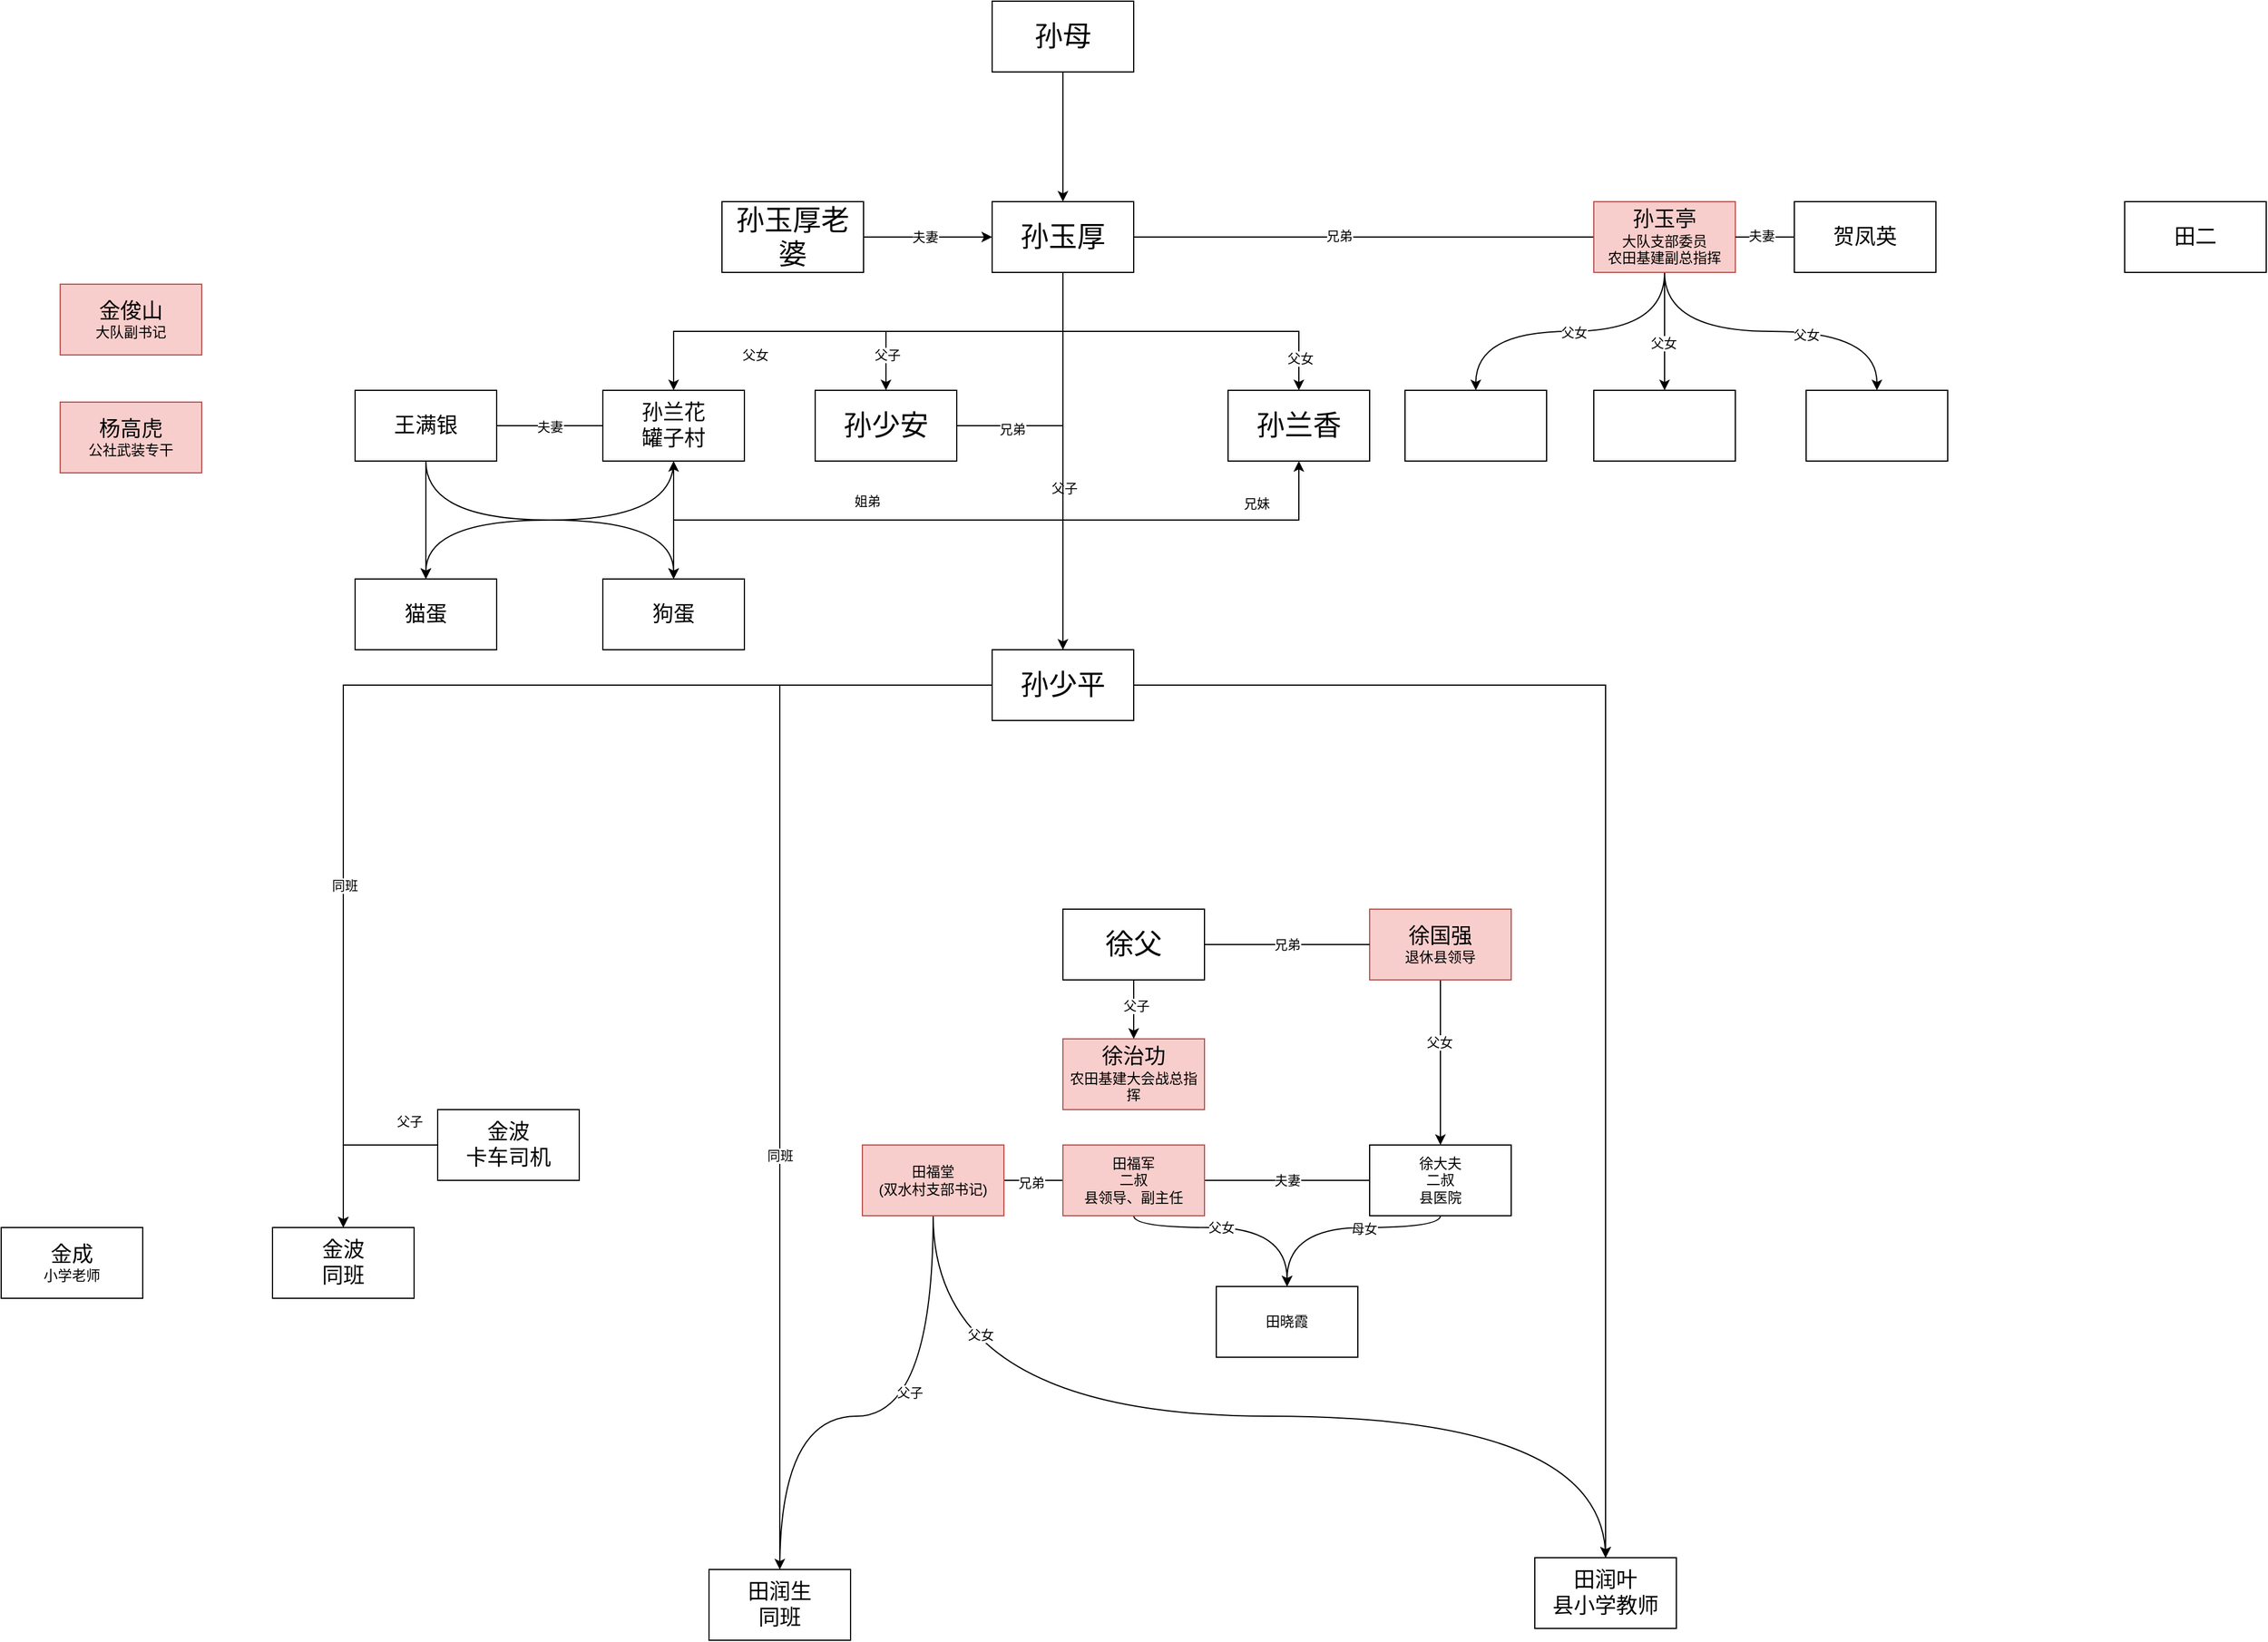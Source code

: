 <mxfile version="21.3.2" type="github">
  <diagram name="第 1 页" id="_wVKVh2Jysjls4kzyFas">
    <mxGraphModel dx="1865" dy="1202" grid="1" gridSize="10" guides="1" tooltips="1" connect="1" arrows="1" fold="1" page="1" pageScale="1" pageWidth="3300" pageHeight="4681" math="0" shadow="0">
      <root>
        <mxCell id="0" />
        <mxCell id="1" parent="0" />
        <mxCell id="Snn5ZzjotbLWIZ3ZBTEd-4" value="" style="edgeStyle=orthogonalEdgeStyle;rounded=0;orthogonalLoop=1;jettySize=auto;html=1;" edge="1" parent="1" source="dh_qy-4-Et_KlTZyHgmO-1" target="Snn5ZzjotbLWIZ3ZBTEd-3">
          <mxGeometry relative="1" as="geometry" />
        </mxCell>
        <mxCell id="Snn5ZzjotbLWIZ3ZBTEd-8" value="" style="edgeStyle=orthogonalEdgeStyle;rounded=0;orthogonalLoop=1;jettySize=auto;html=1;" edge="1" parent="1" source="dh_qy-4-Et_KlTZyHgmO-1" target="Snn5ZzjotbLWIZ3ZBTEd-3">
          <mxGeometry relative="1" as="geometry" />
        </mxCell>
        <mxCell id="Snn5ZzjotbLWIZ3ZBTEd-9" value="" style="edgeStyle=orthogonalEdgeStyle;rounded=0;orthogonalLoop=1;jettySize=auto;html=1;" edge="1" parent="1" source="dh_qy-4-Et_KlTZyHgmO-1" target="Snn5ZzjotbLWIZ3ZBTEd-3">
          <mxGeometry relative="1" as="geometry" />
        </mxCell>
        <mxCell id="Snn5ZzjotbLWIZ3ZBTEd-11" style="edgeStyle=orthogonalEdgeStyle;rounded=0;orthogonalLoop=1;jettySize=auto;html=1;" edge="1" parent="1" source="dh_qy-4-Et_KlTZyHgmO-1" target="Snn5ZzjotbLWIZ3ZBTEd-10">
          <mxGeometry relative="1" as="geometry" />
        </mxCell>
        <mxCell id="Snn5ZzjotbLWIZ3ZBTEd-42" value="同班" style="edgeLabel;html=1;align=center;verticalAlign=middle;resizable=0;points=[];" vertex="1" connectable="0" parent="Snn5ZzjotbLWIZ3ZBTEd-11">
          <mxGeometry x="0.245" relative="1" as="geometry">
            <mxPoint as="offset" />
          </mxGeometry>
        </mxCell>
        <mxCell id="Snn5ZzjotbLWIZ3ZBTEd-40" style="edgeStyle=orthogonalEdgeStyle;rounded=0;orthogonalLoop=1;jettySize=auto;html=1;entryX=0.5;entryY=0;entryDx=0;entryDy=0;" edge="1" parent="1" source="dh_qy-4-Et_KlTZyHgmO-1" target="Snn5ZzjotbLWIZ3ZBTEd-39">
          <mxGeometry relative="1" as="geometry" />
        </mxCell>
        <mxCell id="Snn5ZzjotbLWIZ3ZBTEd-41" value="同班" style="edgeLabel;html=1;align=center;verticalAlign=middle;resizable=0;points=[];" vertex="1" connectable="0" parent="Snn5ZzjotbLWIZ3ZBTEd-40">
          <mxGeometry x="0.425" y="1" relative="1" as="geometry">
            <mxPoint as="offset" />
          </mxGeometry>
        </mxCell>
        <mxCell id="Snn5ZzjotbLWIZ3ZBTEd-70" style="edgeStyle=orthogonalEdgeStyle;rounded=0;orthogonalLoop=1;jettySize=auto;html=1;" edge="1" parent="1" source="dh_qy-4-Et_KlTZyHgmO-1" target="Snn5ZzjotbLWIZ3ZBTEd-67">
          <mxGeometry relative="1" as="geometry">
            <Array as="points">
              <mxPoint x="1890" y="690" />
              <mxPoint x="2090" y="690" />
            </Array>
          </mxGeometry>
        </mxCell>
        <mxCell id="Snn5ZzjotbLWIZ3ZBTEd-71" value="兄妹" style="edgeLabel;html=1;align=center;verticalAlign=middle;resizable=0;points=[];" vertex="1" connectable="0" parent="Snn5ZzjotbLWIZ3ZBTEd-70">
          <mxGeometry x="0.522" y="14" relative="1" as="geometry">
            <mxPoint as="offset" />
          </mxGeometry>
        </mxCell>
        <mxCell id="Snn5ZzjotbLWIZ3ZBTEd-78" style="edgeStyle=orthogonalEdgeStyle;rounded=0;orthogonalLoop=1;jettySize=auto;html=1;entryX=0.5;entryY=1;entryDx=0;entryDy=0;" edge="1" parent="1" source="dh_qy-4-Et_KlTZyHgmO-1" target="Snn5ZzjotbLWIZ3ZBTEd-47">
          <mxGeometry relative="1" as="geometry">
            <Array as="points">
              <mxPoint x="1890" y="690" />
              <mxPoint x="1560" y="690" />
            </Array>
          </mxGeometry>
        </mxCell>
        <mxCell id="Snn5ZzjotbLWIZ3ZBTEd-79" value="姐弟" style="edgeLabel;html=1;align=center;verticalAlign=middle;resizable=0;points=[];" vertex="1" connectable="0" parent="Snn5ZzjotbLWIZ3ZBTEd-78">
          <mxGeometry x="0.717" y="-16" relative="1" as="geometry">
            <mxPoint x="144" as="offset" />
          </mxGeometry>
        </mxCell>
        <mxCell id="dh_qy-4-Et_KlTZyHgmO-1" value="&lt;font style=&quot;font-size: 24px;&quot;&gt;孙少平&lt;/font&gt;" style="rounded=0;whiteSpace=wrap;html=1;" parent="1" vertex="1">
          <mxGeometry x="1830" y="800" width="120" height="60" as="geometry" />
        </mxCell>
        <mxCell id="Snn5ZzjotbLWIZ3ZBTEd-3" value="&lt;font style=&quot;font-size: 18px;&quot;&gt;田润叶&lt;br&gt;县小学教师&lt;br&gt;&lt;/font&gt;" style="whiteSpace=wrap;html=1;rounded=0;" vertex="1" parent="1">
          <mxGeometry x="2290" y="1570" width="120" height="60" as="geometry" />
        </mxCell>
        <mxCell id="Snn5ZzjotbLWIZ3ZBTEd-10" value="&lt;font style=&quot;font-size: 18px;&quot;&gt;田润生&lt;br&gt;同班&lt;br&gt;&lt;/font&gt;" style="whiteSpace=wrap;html=1;rounded=0;" vertex="1" parent="1">
          <mxGeometry x="1590" y="1580" width="120" height="60" as="geometry" />
        </mxCell>
        <mxCell id="Snn5ZzjotbLWIZ3ZBTEd-14" style="edgeStyle=orthogonalEdgeStyle;rounded=0;orthogonalLoop=1;jettySize=auto;html=1;endArrow=none;endFill=0;curved=1;" edge="1" parent="1" source="Snn5ZzjotbLWIZ3ZBTEd-12" target="Snn5ZzjotbLWIZ3ZBTEd-10">
          <mxGeometry relative="1" as="geometry">
            <Array as="points">
              <mxPoint x="1780" y="1450" />
            </Array>
          </mxGeometry>
        </mxCell>
        <mxCell id="Snn5ZzjotbLWIZ3ZBTEd-46" value="父子" style="edgeLabel;html=1;align=center;verticalAlign=middle;resizable=0;points=[];" vertex="1" connectable="0" parent="Snn5ZzjotbLWIZ3ZBTEd-14">
          <mxGeometry x="-0.302" y="-20" relative="1" as="geometry">
            <mxPoint as="offset" />
          </mxGeometry>
        </mxCell>
        <mxCell id="Snn5ZzjotbLWIZ3ZBTEd-15" style="edgeStyle=orthogonalEdgeStyle;rounded=0;orthogonalLoop=1;jettySize=auto;html=1;entryX=0.5;entryY=0;entryDx=0;entryDy=0;endArrow=none;endFill=0;curved=1;" edge="1" parent="1" source="Snn5ZzjotbLWIZ3ZBTEd-12" target="Snn5ZzjotbLWIZ3ZBTEd-3">
          <mxGeometry relative="1" as="geometry">
            <Array as="points">
              <mxPoint x="1780" y="1450" />
              <mxPoint x="2350" y="1450" />
            </Array>
          </mxGeometry>
        </mxCell>
        <mxCell id="Snn5ZzjotbLWIZ3ZBTEd-32" value="父女" style="edgeLabel;html=1;align=center;verticalAlign=middle;resizable=0;points=[];" vertex="1" connectable="0" parent="Snn5ZzjotbLWIZ3ZBTEd-15">
          <mxGeometry x="-0.766" y="40" relative="1" as="geometry">
            <mxPoint as="offset" />
          </mxGeometry>
        </mxCell>
        <mxCell id="Snn5ZzjotbLWIZ3ZBTEd-24" style="edgeStyle=orthogonalEdgeStyle;curved=1;rounded=0;orthogonalLoop=1;jettySize=auto;html=1;endArrow=none;endFill=0;" edge="1" parent="1" source="Snn5ZzjotbLWIZ3ZBTEd-12" target="Snn5ZzjotbLWIZ3ZBTEd-17">
          <mxGeometry relative="1" as="geometry" />
        </mxCell>
        <mxCell id="Snn5ZzjotbLWIZ3ZBTEd-25" value="兄弟" style="edgeLabel;html=1;align=center;verticalAlign=middle;resizable=0;points=[];" vertex="1" connectable="0" parent="Snn5ZzjotbLWIZ3ZBTEd-24">
          <mxGeometry x="-0.085" y="-2" relative="1" as="geometry">
            <mxPoint as="offset" />
          </mxGeometry>
        </mxCell>
        <mxCell id="Snn5ZzjotbLWIZ3ZBTEd-12" value="田福堂&lt;br&gt;(双水村支部书记)" style="whiteSpace=wrap;html=1;rounded=0;fillColor=#f8cecc;strokeColor=#b85450;" vertex="1" parent="1">
          <mxGeometry x="1720" y="1220" width="120" height="60" as="geometry" />
        </mxCell>
        <mxCell id="Snn5ZzjotbLWIZ3ZBTEd-21" value="夫妻" style="edgeStyle=orthogonalEdgeStyle;curved=1;rounded=0;orthogonalLoop=1;jettySize=auto;html=1;endArrow=none;endFill=0;" edge="1" parent="1" source="Snn5ZzjotbLWIZ3ZBTEd-17" target="Snn5ZzjotbLWIZ3ZBTEd-20">
          <mxGeometry relative="1" as="geometry" />
        </mxCell>
        <mxCell id="Snn5ZzjotbLWIZ3ZBTEd-27" style="edgeStyle=orthogonalEdgeStyle;curved=1;rounded=0;orthogonalLoop=1;jettySize=auto;html=1;" edge="1" parent="1" source="Snn5ZzjotbLWIZ3ZBTEd-17" target="Snn5ZzjotbLWIZ3ZBTEd-26">
          <mxGeometry relative="1" as="geometry">
            <Array as="points">
              <mxPoint x="1950" y="1290" />
              <mxPoint x="2080" y="1290" />
            </Array>
          </mxGeometry>
        </mxCell>
        <mxCell id="Snn5ZzjotbLWIZ3ZBTEd-29" value="父女" style="edgeLabel;html=1;align=center;verticalAlign=middle;resizable=0;points=[];" vertex="1" connectable="0" parent="Snn5ZzjotbLWIZ3ZBTEd-27">
          <mxGeometry x="-0.121" relative="1" as="geometry">
            <mxPoint as="offset" />
          </mxGeometry>
        </mxCell>
        <mxCell id="Snn5ZzjotbLWIZ3ZBTEd-17" value="田福军&lt;br&gt;二叔&lt;br&gt;县领导、副主任" style="whiteSpace=wrap;html=1;rounded=0;fillColor=#f8cecc;strokeColor=#b85450;" vertex="1" parent="1">
          <mxGeometry x="1890" y="1220" width="120" height="60" as="geometry" />
        </mxCell>
        <mxCell id="Snn5ZzjotbLWIZ3ZBTEd-28" style="edgeStyle=orthogonalEdgeStyle;curved=1;rounded=0;orthogonalLoop=1;jettySize=auto;html=1;" edge="1" parent="1" source="Snn5ZzjotbLWIZ3ZBTEd-20" target="Snn5ZzjotbLWIZ3ZBTEd-26">
          <mxGeometry relative="1" as="geometry">
            <Array as="points">
              <mxPoint x="2210" y="1290" />
              <mxPoint x="2080" y="1290" />
            </Array>
          </mxGeometry>
        </mxCell>
        <mxCell id="Snn5ZzjotbLWIZ3ZBTEd-30" value="母女" style="edgeLabel;html=1;align=center;verticalAlign=middle;resizable=0;points=[];" vertex="1" connectable="0" parent="Snn5ZzjotbLWIZ3ZBTEd-28">
          <mxGeometry x="-0.211" y="1" relative="1" as="geometry">
            <mxPoint as="offset" />
          </mxGeometry>
        </mxCell>
        <mxCell id="Snn5ZzjotbLWIZ3ZBTEd-20" value="徐大夫&lt;br&gt;二叔&lt;br&gt;县医院" style="whiteSpace=wrap;html=1;rounded=0;" vertex="1" parent="1">
          <mxGeometry x="2150" y="1220" width="120" height="60" as="geometry" />
        </mxCell>
        <mxCell id="Snn5ZzjotbLWIZ3ZBTEd-26" value="&lt;font style=&quot;&quot;&gt;田晓霞&lt;br&gt;&lt;/font&gt;" style="whiteSpace=wrap;html=1;rounded=0;" vertex="1" parent="1">
          <mxGeometry x="2020" y="1340" width="120" height="60" as="geometry" />
        </mxCell>
        <mxCell id="Snn5ZzjotbLWIZ3ZBTEd-37" style="edgeStyle=orthogonalEdgeStyle;curved=1;rounded=0;orthogonalLoop=1;jettySize=auto;html=1;endArrow=none;endFill=0;entryX=0.5;entryY=0;entryDx=0;entryDy=0;" edge="1" parent="1" source="Snn5ZzjotbLWIZ3ZBTEd-36" target="dh_qy-4-Et_KlTZyHgmO-1">
          <mxGeometry relative="1" as="geometry">
            <mxPoint x="1890" y="650" as="targetPoint" />
          </mxGeometry>
        </mxCell>
        <mxCell id="Snn5ZzjotbLWIZ3ZBTEd-38" value="父子" style="edgeLabel;html=1;align=center;verticalAlign=middle;resizable=0;points=[];" vertex="1" connectable="0" parent="Snn5ZzjotbLWIZ3ZBTEd-37">
          <mxGeometry x="0.143" y="1" relative="1" as="geometry">
            <mxPoint as="offset" />
          </mxGeometry>
        </mxCell>
        <mxCell id="Snn5ZzjotbLWIZ3ZBTEd-51" style="edgeStyle=orthogonalEdgeStyle;rounded=0;orthogonalLoop=1;jettySize=auto;html=1;entryX=0.5;entryY=0;entryDx=0;entryDy=0;exitX=0.5;exitY=1;exitDx=0;exitDy=0;" edge="1" parent="1" source="Snn5ZzjotbLWIZ3ZBTEd-36" target="Snn5ZzjotbLWIZ3ZBTEd-47">
          <mxGeometry relative="1" as="geometry" />
        </mxCell>
        <mxCell id="Snn5ZzjotbLWIZ3ZBTEd-52" value="父女" style="edgeLabel;html=1;align=center;verticalAlign=middle;resizable=0;points=[];" vertex="1" connectable="0" parent="Snn5ZzjotbLWIZ3ZBTEd-51">
          <mxGeometry x="0.02" y="-1" relative="1" as="geometry">
            <mxPoint x="-92" y="21" as="offset" />
          </mxGeometry>
        </mxCell>
        <mxCell id="Snn5ZzjotbLWIZ3ZBTEd-76" style="edgeStyle=orthogonalEdgeStyle;rounded=0;orthogonalLoop=1;jettySize=auto;html=1;exitX=0.5;exitY=1;exitDx=0;exitDy=0;" edge="1" parent="1" source="Snn5ZzjotbLWIZ3ZBTEd-36" target="Snn5ZzjotbLWIZ3ZBTEd-67">
          <mxGeometry relative="1" as="geometry" />
        </mxCell>
        <mxCell id="Snn5ZzjotbLWIZ3ZBTEd-77" value="父女" style="edgeLabel;html=1;align=center;verticalAlign=middle;resizable=0;points=[];" vertex="1" connectable="0" parent="Snn5ZzjotbLWIZ3ZBTEd-76">
          <mxGeometry x="0.815" y="1" relative="1" as="geometry">
            <mxPoint as="offset" />
          </mxGeometry>
        </mxCell>
        <mxCell id="Snn5ZzjotbLWIZ3ZBTEd-83" style="edgeStyle=orthogonalEdgeStyle;curved=1;rounded=0;orthogonalLoop=1;jettySize=auto;html=1;endArrow=none;endFill=0;" edge="1" parent="1" source="Snn5ZzjotbLWIZ3ZBTEd-36" target="Snn5ZzjotbLWIZ3ZBTEd-82">
          <mxGeometry relative="1" as="geometry" />
        </mxCell>
        <mxCell id="Snn5ZzjotbLWIZ3ZBTEd-84" value="兄弟" style="edgeLabel;html=1;align=center;verticalAlign=middle;resizable=0;points=[];" vertex="1" connectable="0" parent="Snn5ZzjotbLWIZ3ZBTEd-83">
          <mxGeometry x="-0.102" y="1" relative="1" as="geometry">
            <mxPoint x="-1" as="offset" />
          </mxGeometry>
        </mxCell>
        <mxCell id="Snn5ZzjotbLWIZ3ZBTEd-87" style="edgeStyle=orthogonalEdgeStyle;rounded=0;orthogonalLoop=1;jettySize=auto;html=1;exitX=0.5;exitY=1;exitDx=0;exitDy=0;" edge="1" parent="1" source="Snn5ZzjotbLWIZ3ZBTEd-36" target="Snn5ZzjotbLWIZ3ZBTEd-85">
          <mxGeometry relative="1" as="geometry" />
        </mxCell>
        <mxCell id="Snn5ZzjotbLWIZ3ZBTEd-88" value="父子" style="edgeLabel;html=1;align=center;verticalAlign=middle;resizable=0;points=[];" vertex="1" connectable="0" parent="Snn5ZzjotbLWIZ3ZBTEd-87">
          <mxGeometry x="0.043" y="14" relative="1" as="geometry">
            <mxPoint x="-69" y="6" as="offset" />
          </mxGeometry>
        </mxCell>
        <mxCell id="Snn5ZzjotbLWIZ3ZBTEd-36" value="&lt;font style=&quot;font-size: 24px;&quot;&gt;孙玉厚&lt;/font&gt;" style="rounded=0;whiteSpace=wrap;html=1;" vertex="1" parent="1">
          <mxGeometry x="1830" y="420" width="120" height="60" as="geometry" />
        </mxCell>
        <mxCell id="Snn5ZzjotbLWIZ3ZBTEd-39" value="&lt;font style=&quot;&quot;&gt;&lt;font style=&quot;font-size: 18px;&quot;&gt;金波&lt;/font&gt;&lt;br&gt;&lt;span style=&quot;font-size: 18px;&quot;&gt;同班&lt;/span&gt;&lt;br&gt;&lt;/font&gt;" style="whiteSpace=wrap;html=1;rounded=0;" vertex="1" parent="1">
          <mxGeometry x="1220" y="1290" width="120" height="60" as="geometry" />
        </mxCell>
        <mxCell id="Snn5ZzjotbLWIZ3ZBTEd-44" style="edgeStyle=orthogonalEdgeStyle;rounded=0;orthogonalLoop=1;jettySize=auto;html=1;" edge="1" parent="1" source="Snn5ZzjotbLWIZ3ZBTEd-43" target="Snn5ZzjotbLWIZ3ZBTEd-39">
          <mxGeometry relative="1" as="geometry" />
        </mxCell>
        <mxCell id="Snn5ZzjotbLWIZ3ZBTEd-45" value="父子" style="edgeLabel;html=1;align=center;verticalAlign=middle;resizable=0;points=[];" vertex="1" connectable="0" parent="Snn5ZzjotbLWIZ3ZBTEd-44">
          <mxGeometry x="0.017" y="-1" relative="1" as="geometry">
            <mxPoint x="52" y="-19" as="offset" />
          </mxGeometry>
        </mxCell>
        <mxCell id="Snn5ZzjotbLWIZ3ZBTEd-43" value="&lt;font style=&quot;&quot;&gt;&lt;font style=&quot;font-size: 18px;&quot;&gt;金波&lt;/font&gt;&lt;br&gt;&lt;span style=&quot;font-size: 18px;&quot;&gt;卡车司机&lt;/span&gt;&lt;br&gt;&lt;/font&gt;" style="whiteSpace=wrap;html=1;rounded=0;" vertex="1" parent="1">
          <mxGeometry x="1360" y="1190" width="120" height="60" as="geometry" />
        </mxCell>
        <mxCell id="Snn5ZzjotbLWIZ3ZBTEd-80" style="edgeStyle=orthogonalEdgeStyle;curved=1;rounded=0;orthogonalLoop=1;jettySize=auto;html=1;entryX=1;entryY=0.5;entryDx=0;entryDy=0;endArrow=none;endFill=0;" edge="1" parent="1" source="Snn5ZzjotbLWIZ3ZBTEd-47" target="Snn5ZzjotbLWIZ3ZBTEd-59">
          <mxGeometry relative="1" as="geometry" />
        </mxCell>
        <mxCell id="Snn5ZzjotbLWIZ3ZBTEd-81" value="夫妻" style="edgeLabel;html=1;align=center;verticalAlign=middle;resizable=0;points=[];" vertex="1" connectable="0" parent="Snn5ZzjotbLWIZ3ZBTEd-80">
          <mxGeometry x="0.003" y="1" relative="1" as="geometry">
            <mxPoint as="offset" />
          </mxGeometry>
        </mxCell>
        <mxCell id="Snn5ZzjotbLWIZ3ZBTEd-94" style="edgeStyle=orthogonalEdgeStyle;rounded=0;orthogonalLoop=1;jettySize=auto;html=1;entryX=0.5;entryY=0;entryDx=0;entryDy=0;curved=1;exitX=0.5;exitY=1;exitDx=0;exitDy=0;" edge="1" parent="1" source="Snn5ZzjotbLWIZ3ZBTEd-47" target="Snn5ZzjotbLWIZ3ZBTEd-91">
          <mxGeometry relative="1" as="geometry" />
        </mxCell>
        <mxCell id="Snn5ZzjotbLWIZ3ZBTEd-96" style="edgeStyle=orthogonalEdgeStyle;rounded=0;orthogonalLoop=1;jettySize=auto;html=1;" edge="1" parent="1" source="Snn5ZzjotbLWIZ3ZBTEd-47" target="Snn5ZzjotbLWIZ3ZBTEd-92">
          <mxGeometry relative="1" as="geometry">
            <Array as="points">
              <mxPoint x="1560" y="710" />
              <mxPoint x="1560" y="710" />
            </Array>
          </mxGeometry>
        </mxCell>
        <mxCell id="Snn5ZzjotbLWIZ3ZBTEd-47" value="&lt;font style=&quot;font-size: 18px;&quot;&gt;孙兰花&lt;br&gt;罐子村&lt;br&gt;&lt;/font&gt;" style="rounded=0;whiteSpace=wrap;html=1;" vertex="1" parent="1">
          <mxGeometry x="1500" y="580" width="120" height="60" as="geometry" />
        </mxCell>
        <mxCell id="Snn5ZzjotbLWIZ3ZBTEd-93" style="edgeStyle=orthogonalEdgeStyle;curved=1;rounded=0;orthogonalLoop=1;jettySize=auto;html=1;" edge="1" parent="1" source="Snn5ZzjotbLWIZ3ZBTEd-59" target="Snn5ZzjotbLWIZ3ZBTEd-91">
          <mxGeometry relative="1" as="geometry" />
        </mxCell>
        <mxCell id="Snn5ZzjotbLWIZ3ZBTEd-95" style="edgeStyle=orthogonalEdgeStyle;rounded=0;orthogonalLoop=1;jettySize=auto;html=1;curved=1;exitX=0.5;exitY=1;exitDx=0;exitDy=0;" edge="1" parent="1" source="Snn5ZzjotbLWIZ3ZBTEd-59" target="Snn5ZzjotbLWIZ3ZBTEd-92">
          <mxGeometry relative="1" as="geometry" />
        </mxCell>
        <mxCell id="Snn5ZzjotbLWIZ3ZBTEd-59" value="&lt;font style=&quot;&quot;&gt;&lt;span style=&quot;font-size: 18px;&quot;&gt;王满银&lt;/span&gt;&lt;br&gt;&lt;/font&gt;" style="whiteSpace=wrap;html=1;rounded=0;" vertex="1" parent="1">
          <mxGeometry x="1290" y="580" width="120" height="60" as="geometry" />
        </mxCell>
        <mxCell id="Snn5ZzjotbLWIZ3ZBTEd-67" value="&lt;font style=&quot;&quot;&gt;&lt;font style=&quot;font-size: 24px;&quot;&gt;孙兰香&lt;/font&gt;&lt;br&gt;&lt;/font&gt;" style="whiteSpace=wrap;html=1;rounded=0;" vertex="1" parent="1">
          <mxGeometry x="2030" y="580" width="120" height="60" as="geometry" />
        </mxCell>
        <mxCell id="Snn5ZzjotbLWIZ3ZBTEd-103" value="" style="edgeStyle=orthogonalEdgeStyle;curved=1;rounded=0;orthogonalLoop=1;jettySize=auto;html=1;" edge="1" parent="1" source="Snn5ZzjotbLWIZ3ZBTEd-82" target="Snn5ZzjotbLWIZ3ZBTEd-101">
          <mxGeometry relative="1" as="geometry">
            <Array as="points">
              <mxPoint x="2400" y="530" />
              <mxPoint x="2240" y="530" />
            </Array>
          </mxGeometry>
        </mxCell>
        <mxCell id="Snn5ZzjotbLWIZ3ZBTEd-110" value="父女" style="edgeLabel;html=1;align=center;verticalAlign=middle;resizable=0;points=[];" vertex="1" connectable="0" parent="Snn5ZzjotbLWIZ3ZBTEd-103">
          <mxGeometry x="-0.032" y="1" relative="1" as="geometry">
            <mxPoint x="-1" as="offset" />
          </mxGeometry>
        </mxCell>
        <mxCell id="Snn5ZzjotbLWIZ3ZBTEd-107" value="" style="edgeStyle=orthogonalEdgeStyle;curved=1;rounded=0;orthogonalLoop=1;jettySize=auto;html=1;" edge="1" parent="1" source="Snn5ZzjotbLWIZ3ZBTEd-82" target="Snn5ZzjotbLWIZ3ZBTEd-106">
          <mxGeometry relative="1" as="geometry" />
        </mxCell>
        <mxCell id="Snn5ZzjotbLWIZ3ZBTEd-111" value="父女" style="edgeLabel;html=1;align=center;verticalAlign=middle;resizable=0;points=[];" vertex="1" connectable="0" parent="Snn5ZzjotbLWIZ3ZBTEd-107">
          <mxGeometry x="0.193" y="-1" relative="1" as="geometry">
            <mxPoint as="offset" />
          </mxGeometry>
        </mxCell>
        <mxCell id="Snn5ZzjotbLWIZ3ZBTEd-108" style="edgeStyle=orthogonalEdgeStyle;curved=1;rounded=0;orthogonalLoop=1;jettySize=auto;html=1;entryX=0.5;entryY=0;entryDx=0;entryDy=0;" edge="1" parent="1" source="Snn5ZzjotbLWIZ3ZBTEd-82" target="Snn5ZzjotbLWIZ3ZBTEd-104">
          <mxGeometry relative="1" as="geometry">
            <Array as="points">
              <mxPoint x="2400" y="530" />
              <mxPoint x="2580" y="530" />
            </Array>
          </mxGeometry>
        </mxCell>
        <mxCell id="Snn5ZzjotbLWIZ3ZBTEd-112" value="父女" style="edgeLabel;html=1;align=center;verticalAlign=middle;resizable=0;points=[];" vertex="1" connectable="0" parent="Snn5ZzjotbLWIZ3ZBTEd-108">
          <mxGeometry x="0.208" y="-3" relative="1" as="geometry">
            <mxPoint x="1" as="offset" />
          </mxGeometry>
        </mxCell>
        <mxCell id="Snn5ZzjotbLWIZ3ZBTEd-82" value="&lt;font style=&quot;font-size: 18px;&quot;&gt;孙玉亭&lt;/font&gt;&lt;br&gt;大队支部委员&lt;br&gt;农田基建副总指挥" style="rounded=0;whiteSpace=wrap;html=1;fillColor=#f8cecc;strokeColor=#b85450;" vertex="1" parent="1">
          <mxGeometry x="2340" y="420" width="120" height="60" as="geometry" />
        </mxCell>
        <mxCell id="Snn5ZzjotbLWIZ3ZBTEd-89" style="edgeStyle=orthogonalEdgeStyle;rounded=0;orthogonalLoop=1;jettySize=auto;html=1;entryX=0.5;entryY=0;entryDx=0;entryDy=0;" edge="1" parent="1" source="Snn5ZzjotbLWIZ3ZBTEd-85" target="dh_qy-4-Et_KlTZyHgmO-1">
          <mxGeometry relative="1" as="geometry" />
        </mxCell>
        <mxCell id="Snn5ZzjotbLWIZ3ZBTEd-90" value="兄弟" style="edgeLabel;html=1;align=center;verticalAlign=middle;resizable=0;points=[];" vertex="1" connectable="0" parent="Snn5ZzjotbLWIZ3ZBTEd-89">
          <mxGeometry x="-0.659" y="-3" relative="1" as="geometry">
            <mxPoint x="-1" as="offset" />
          </mxGeometry>
        </mxCell>
        <mxCell id="Snn5ZzjotbLWIZ3ZBTEd-85" value="&lt;font style=&quot;font-size: 24px;&quot;&gt;孙少安&lt;/font&gt;" style="rounded=0;whiteSpace=wrap;html=1;" vertex="1" parent="1">
          <mxGeometry x="1680" y="580" width="120" height="60" as="geometry" />
        </mxCell>
        <mxCell id="Snn5ZzjotbLWIZ3ZBTEd-91" value="&lt;font style=&quot;&quot;&gt;&lt;span style=&quot;font-size: 18px;&quot;&gt;猫蛋&lt;/span&gt;&lt;br&gt;&lt;/font&gt;" style="whiteSpace=wrap;html=1;rounded=0;" vertex="1" parent="1">
          <mxGeometry x="1290" y="740" width="120" height="60" as="geometry" />
        </mxCell>
        <mxCell id="Snn5ZzjotbLWIZ3ZBTEd-92" value="&lt;font style=&quot;&quot;&gt;&lt;span style=&quot;font-size: 18px;&quot;&gt;狗蛋&lt;/span&gt;&lt;br&gt;&lt;/font&gt;" style="whiteSpace=wrap;html=1;rounded=0;" vertex="1" parent="1">
          <mxGeometry x="1500" y="740" width="120" height="60" as="geometry" />
        </mxCell>
        <mxCell id="Snn5ZzjotbLWIZ3ZBTEd-100" style="edgeStyle=orthogonalEdgeStyle;curved=1;rounded=0;orthogonalLoop=1;jettySize=auto;html=1;entryX=0.5;entryY=0;entryDx=0;entryDy=0;" edge="1" parent="1" source="Snn5ZzjotbLWIZ3ZBTEd-99" target="Snn5ZzjotbLWIZ3ZBTEd-36">
          <mxGeometry relative="1" as="geometry" />
        </mxCell>
        <mxCell id="Snn5ZzjotbLWIZ3ZBTEd-99" value="&lt;font style=&quot;font-size: 24px;&quot;&gt;孙母&lt;/font&gt;" style="rounded=0;whiteSpace=wrap;html=1;" vertex="1" parent="1">
          <mxGeometry x="1830" y="250" width="120" height="60" as="geometry" />
        </mxCell>
        <mxCell id="Snn5ZzjotbLWIZ3ZBTEd-101" value="" style="whiteSpace=wrap;html=1;rounded=0;" vertex="1" parent="1">
          <mxGeometry x="2180" y="580" width="120" height="60" as="geometry" />
        </mxCell>
        <mxCell id="Snn5ZzjotbLWIZ3ZBTEd-104" value="" style="whiteSpace=wrap;html=1;rounded=0;" vertex="1" parent="1">
          <mxGeometry x="2520" y="580" width="120" height="60" as="geometry" />
        </mxCell>
        <mxCell id="Snn5ZzjotbLWIZ3ZBTEd-106" value="" style="whiteSpace=wrap;html=1;rounded=0;" vertex="1" parent="1">
          <mxGeometry x="2340" y="580" width="120" height="60" as="geometry" />
        </mxCell>
        <mxCell id="Snn5ZzjotbLWIZ3ZBTEd-114" style="edgeStyle=orthogonalEdgeStyle;curved=1;rounded=0;orthogonalLoop=1;jettySize=auto;html=1;entryX=0;entryY=0.5;entryDx=0;entryDy=0;" edge="1" parent="1" source="Snn5ZzjotbLWIZ3ZBTEd-113" target="Snn5ZzjotbLWIZ3ZBTEd-36">
          <mxGeometry relative="1" as="geometry" />
        </mxCell>
        <mxCell id="Snn5ZzjotbLWIZ3ZBTEd-115" value="夫妻" style="edgeLabel;html=1;align=center;verticalAlign=middle;resizable=0;points=[];" vertex="1" connectable="0" parent="Snn5ZzjotbLWIZ3ZBTEd-114">
          <mxGeometry x="-0.055" y="2" relative="1" as="geometry">
            <mxPoint y="2" as="offset" />
          </mxGeometry>
        </mxCell>
        <mxCell id="Snn5ZzjotbLWIZ3ZBTEd-113" value="&lt;font style=&quot;font-size: 24px;&quot;&gt;孙玉厚老婆&lt;/font&gt;" style="rounded=0;whiteSpace=wrap;html=1;" vertex="1" parent="1">
          <mxGeometry x="1601" y="420" width="120" height="60" as="geometry" />
        </mxCell>
        <mxCell id="Snn5ZzjotbLWIZ3ZBTEd-116" value="&lt;font style=&quot;&quot;&gt;&lt;span style=&quot;font-size: 18px;&quot;&gt;金俊山&lt;br&gt;&lt;/span&gt;大队副书记&lt;br&gt;&lt;/font&gt;" style="whiteSpace=wrap;html=1;rounded=0;fillColor=#f8cecc;strokeColor=#b85450;" vertex="1" parent="1">
          <mxGeometry x="1040" y="490" width="120" height="60" as="geometry" />
        </mxCell>
        <mxCell id="Snn5ZzjotbLWIZ3ZBTEd-117" value="&lt;font style=&quot;&quot;&gt;&lt;font style=&quot;font-size: 18px;&quot;&gt;杨高虎&lt;/font&gt;&lt;br&gt;公社武装专干&lt;br&gt;&lt;/font&gt;" style="whiteSpace=wrap;html=1;rounded=0;fillColor=#f8cecc;strokeColor=#b85450;" vertex="1" parent="1">
          <mxGeometry x="1040" y="590" width="120" height="60" as="geometry" />
        </mxCell>
        <mxCell id="Snn5ZzjotbLWIZ3ZBTEd-119" style="edgeStyle=orthogonalEdgeStyle;curved=1;rounded=0;orthogonalLoop=1;jettySize=auto;html=1;endArrow=none;endFill=0;" edge="1" parent="1" source="Snn5ZzjotbLWIZ3ZBTEd-118" target="Snn5ZzjotbLWIZ3ZBTEd-82">
          <mxGeometry relative="1" as="geometry" />
        </mxCell>
        <mxCell id="Snn5ZzjotbLWIZ3ZBTEd-120" value="夫妻" style="edgeLabel;html=1;align=center;verticalAlign=middle;resizable=0;points=[];" vertex="1" connectable="0" parent="Snn5ZzjotbLWIZ3ZBTEd-119">
          <mxGeometry x="0.122" y="-1" relative="1" as="geometry">
            <mxPoint as="offset" />
          </mxGeometry>
        </mxCell>
        <mxCell id="Snn5ZzjotbLWIZ3ZBTEd-118" value="&lt;span style=&quot;font-size: 18px;&quot;&gt;贺凤英&lt;/span&gt;" style="rounded=0;whiteSpace=wrap;html=1;" vertex="1" parent="1">
          <mxGeometry x="2510" y="420" width="120" height="60" as="geometry" />
        </mxCell>
        <mxCell id="Snn5ZzjotbLWIZ3ZBTEd-121" value="&lt;font style=&quot;&quot;&gt;&lt;span style=&quot;font-size: 18px;&quot;&gt;徐治功&lt;/span&gt;&lt;br&gt;农田基建大会战总指挥&lt;br&gt;&lt;/font&gt;" style="whiteSpace=wrap;html=1;rounded=0;fillColor=#f8cecc;strokeColor=#b85450;" vertex="1" parent="1">
          <mxGeometry x="1890" y="1130" width="120" height="60" as="geometry" />
        </mxCell>
        <mxCell id="Snn5ZzjotbLWIZ3ZBTEd-122" value="&lt;span style=&quot;font-size: 18px;&quot;&gt;田二&lt;/span&gt;" style="rounded=0;whiteSpace=wrap;html=1;" vertex="1" parent="1">
          <mxGeometry x="2790" y="420" width="120" height="60" as="geometry" />
        </mxCell>
        <mxCell id="Snn5ZzjotbLWIZ3ZBTEd-132" style="edgeStyle=orthogonalEdgeStyle;curved=1;rounded=0;orthogonalLoop=1;jettySize=auto;html=1;" edge="1" parent="1" source="Snn5ZzjotbLWIZ3ZBTEd-124" target="Snn5ZzjotbLWIZ3ZBTEd-20">
          <mxGeometry relative="1" as="geometry">
            <mxPoint x="2130" y="1100" as="targetPoint" />
          </mxGeometry>
        </mxCell>
        <mxCell id="Snn5ZzjotbLWIZ3ZBTEd-134" value="父女" style="edgeLabel;html=1;align=center;verticalAlign=middle;resizable=0;points=[];" vertex="1" connectable="0" parent="Snn5ZzjotbLWIZ3ZBTEd-132">
          <mxGeometry x="-0.24" y="-1" relative="1" as="geometry">
            <mxPoint as="offset" />
          </mxGeometry>
        </mxCell>
        <mxCell id="Snn5ZzjotbLWIZ3ZBTEd-124" value="&lt;font style=&quot;&quot;&gt;&lt;span style=&quot;font-size: 18px;&quot;&gt;徐国强&lt;br&gt;&lt;/span&gt;退休县领导&lt;br&gt;&lt;/font&gt;" style="whiteSpace=wrap;html=1;rounded=0;fillColor=#f8cecc;strokeColor=#b85450;" vertex="1" parent="1">
          <mxGeometry x="2150" y="1020" width="120" height="60" as="geometry" />
        </mxCell>
        <mxCell id="Snn5ZzjotbLWIZ3ZBTEd-128" value="兄弟" style="edgeStyle=orthogonalEdgeStyle;curved=1;rounded=0;orthogonalLoop=1;jettySize=auto;html=1;endArrow=none;endFill=0;" edge="1" parent="1" source="Snn5ZzjotbLWIZ3ZBTEd-125" target="Snn5ZzjotbLWIZ3ZBTEd-124">
          <mxGeometry relative="1" as="geometry" />
        </mxCell>
        <mxCell id="Snn5ZzjotbLWIZ3ZBTEd-129" style="edgeStyle=orthogonalEdgeStyle;curved=1;rounded=0;orthogonalLoop=1;jettySize=auto;html=1;" edge="1" parent="1" source="Snn5ZzjotbLWIZ3ZBTEd-125" target="Snn5ZzjotbLWIZ3ZBTEd-121">
          <mxGeometry relative="1" as="geometry" />
        </mxCell>
        <mxCell id="Snn5ZzjotbLWIZ3ZBTEd-130" value="父子" style="edgeLabel;html=1;align=center;verticalAlign=middle;resizable=0;points=[];" vertex="1" connectable="0" parent="Snn5ZzjotbLWIZ3ZBTEd-129">
          <mxGeometry x="-0.14" y="2" relative="1" as="geometry">
            <mxPoint as="offset" />
          </mxGeometry>
        </mxCell>
        <mxCell id="Snn5ZzjotbLWIZ3ZBTEd-125" value="&lt;span style=&quot;font-size: 24px;&quot;&gt;徐父&lt;/span&gt;" style="rounded=0;whiteSpace=wrap;html=1;" vertex="1" parent="1">
          <mxGeometry x="1890" y="1020" width="120" height="60" as="geometry" />
        </mxCell>
        <mxCell id="Snn5ZzjotbLWIZ3ZBTEd-139" value="&lt;font style=&quot;&quot;&gt;&lt;span style=&quot;font-size: 18px;&quot;&gt;金成&lt;br&gt;&lt;/span&gt;小学老师&lt;br&gt;&lt;/font&gt;" style="whiteSpace=wrap;html=1;rounded=0;" vertex="1" parent="1">
          <mxGeometry x="990" y="1290" width="120" height="60" as="geometry" />
        </mxCell>
      </root>
    </mxGraphModel>
  </diagram>
</mxfile>
